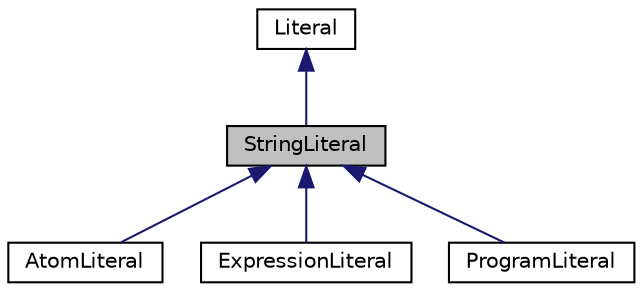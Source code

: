 digraph "StringLiteral"
{
  edge [fontname="Helvetica",fontsize="10",labelfontname="Helvetica",labelfontsize="10"];
  node [fontname="Helvetica",fontsize="10",shape=record];
  Node1 [label="StringLiteral",height=0.2,width=0.4,color="black", fillcolor="grey75", style="filled", fontcolor="black"];
  Node2 -> Node1 [dir="back",color="midnightblue",fontsize="10",style="solid",fontname="Helvetica"];
  Node2 [label="Literal",height=0.2,width=0.4,color="black", fillcolor="white", style="filled",URL="$class_literal.html",tooltip="Abstract class for all literals. "];
  Node1 -> Node3 [dir="back",color="midnightblue",fontsize="10",style="solid",fontname="Helvetica"];
  Node3 [label="AtomLiteral",height=0.2,width=0.4,color="black", fillcolor="white", style="filled",URL="$class_atom_literal.html",tooltip="Subclass of StringLiteral. "];
  Node1 -> Node4 [dir="back",color="midnightblue",fontsize="10",style="solid",fontname="Helvetica"];
  Node4 [label="ExpressionLiteral",height=0.2,width=0.4,color="black", fillcolor="white", style="filled",URL="$class_expression_literal.html",tooltip="Subclass of StringLiteral. "];
  Node1 -> Node5 [dir="back",color="midnightblue",fontsize="10",style="solid",fontname="Helvetica"];
  Node5 [label="ProgramLiteral",height=0.2,width=0.4,color="black", fillcolor="white", style="filled",URL="$class_program_literal.html",tooltip="Subclass of StringLiteral. "];
}
